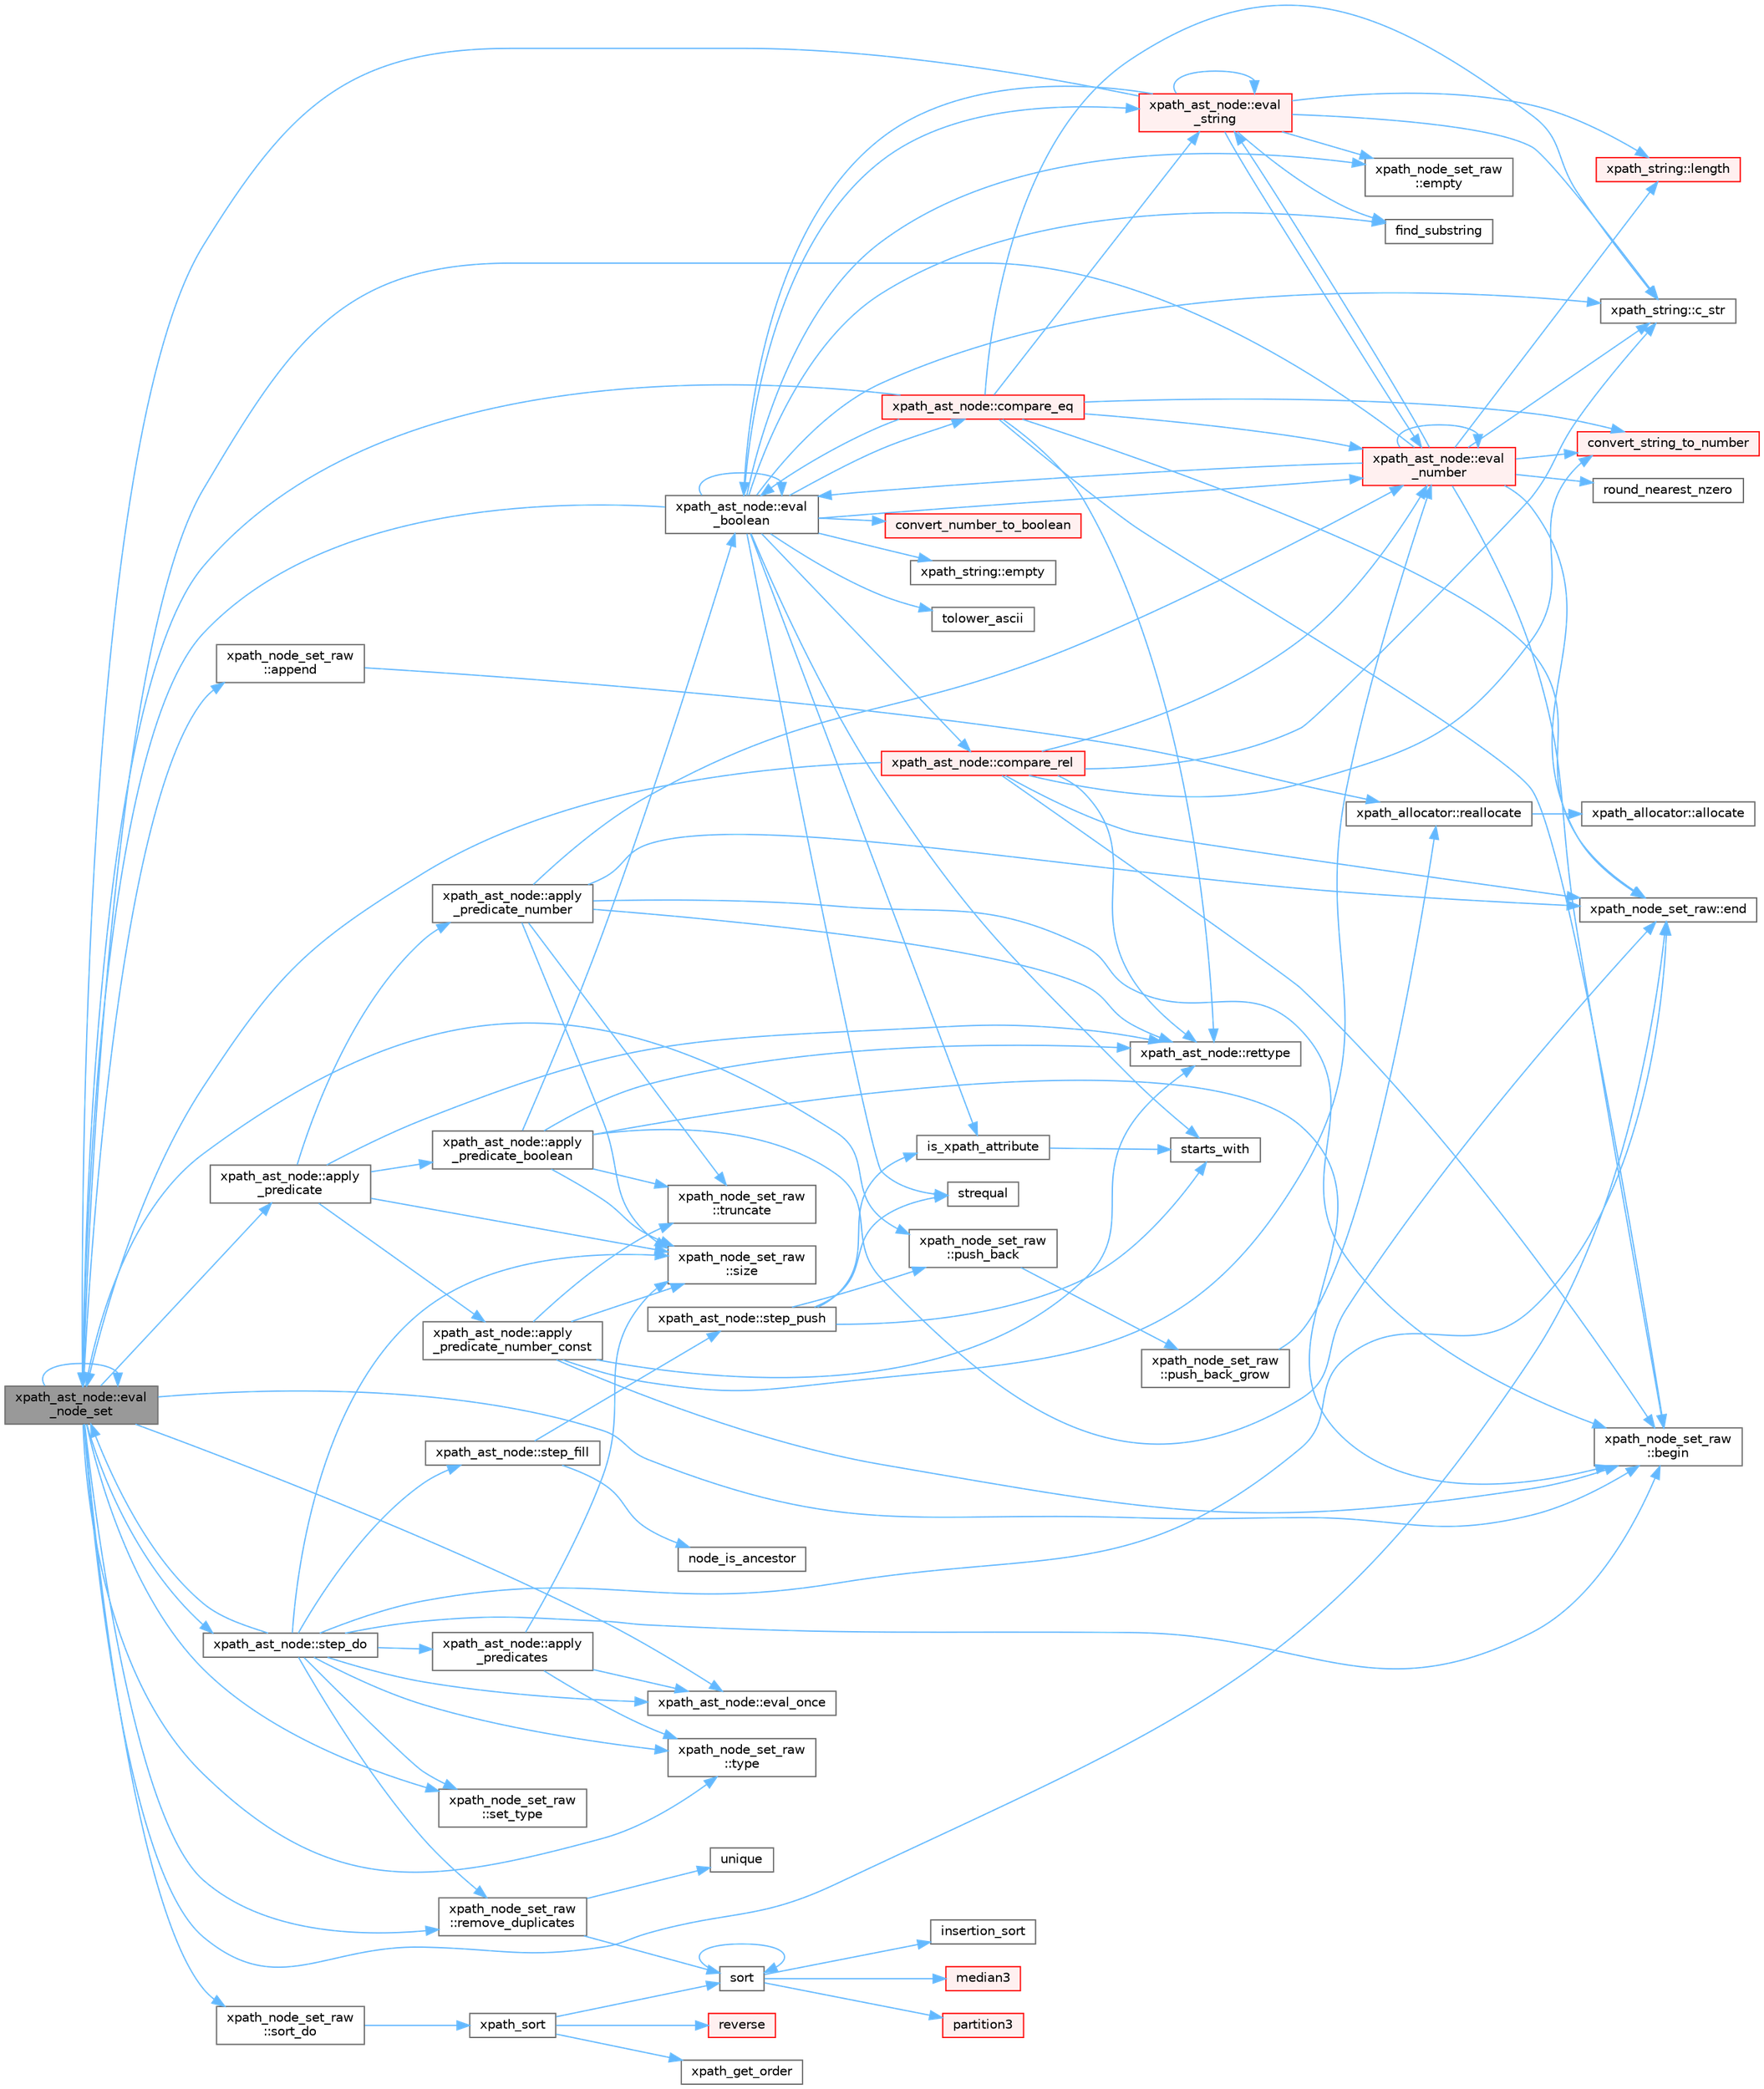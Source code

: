 digraph "xpath_ast_node::eval_node_set"
{
 // INTERACTIVE_SVG=YES
 // LATEX_PDF_SIZE
  bgcolor="transparent";
  edge [fontname=Helvetica,fontsize=10,labelfontname=Helvetica,labelfontsize=10];
  node [fontname=Helvetica,fontsize=10,shape=box,height=0.2,width=0.4];
  rankdir="LR";
  Node1 [id="Node000001",label="xpath_ast_node::eval\l_node_set",height=0.2,width=0.4,color="gray40", fillcolor="grey60", style="filled", fontcolor="black",tooltip=" "];
  Node1 -> Node2 [id="edge1_Node000001_Node000002",color="steelblue1",style="solid",tooltip=" "];
  Node2 [id="Node000002",label="xpath_node_set_raw\l::append",height=0.2,width=0.4,color="grey40", fillcolor="white", style="filled",URL="$d1/daf/classxpath__node__set__raw.html#a0c02728de3d895a2d12df9666d60e414",tooltip=" "];
  Node2 -> Node3 [id="edge2_Node000002_Node000003",color="steelblue1",style="solid",tooltip=" "];
  Node3 [id="Node000003",label="xpath_allocator::reallocate",height=0.2,width=0.4,color="grey40", fillcolor="white", style="filled",URL="$d3/d89/structxpath__allocator.html#a5d3ba1b01ba87b2002b348674e9d50b6",tooltip=" "];
  Node3 -> Node4 [id="edge3_Node000003_Node000004",color="steelblue1",style="solid",tooltip=" "];
  Node4 [id="Node000004",label="xpath_allocator::allocate",height=0.2,width=0.4,color="grey40", fillcolor="white", style="filled",URL="$d3/d89/structxpath__allocator.html#a6c13fefbd7038d78b336987f396c8415",tooltip=" "];
  Node1 -> Node5 [id="edge4_Node000001_Node000005",color="steelblue1",style="solid",tooltip=" "];
  Node5 [id="Node000005",label="xpath_ast_node::apply\l_predicate",height=0.2,width=0.4,color="grey40", fillcolor="white", style="filled",URL="$d3/dc5/classxpath__ast__node.html#a7e35f265c9e0712a16e1d8a9db4c7672",tooltip=" "];
  Node5 -> Node6 [id="edge5_Node000005_Node000006",color="steelblue1",style="solid",tooltip=" "];
  Node6 [id="Node000006",label="xpath_ast_node::apply\l_predicate_boolean",height=0.2,width=0.4,color="grey40", fillcolor="white", style="filled",URL="$d3/dc5/classxpath__ast__node.html#ab4e5bbd3f2e83c86a43349374b4bfc22",tooltip=" "];
  Node6 -> Node7 [id="edge6_Node000006_Node000007",color="steelblue1",style="solid",tooltip=" "];
  Node7 [id="Node000007",label="xpath_node_set_raw\l::begin",height=0.2,width=0.4,color="grey40", fillcolor="white", style="filled",URL="$d1/daf/classxpath__node__set__raw.html#aa7b27af5bb0611715e24d52788a6360d",tooltip=" "];
  Node6 -> Node8 [id="edge7_Node000006_Node000008",color="steelblue1",style="solid",tooltip=" "];
  Node8 [id="Node000008",label="xpath_node_set_raw::end",height=0.2,width=0.4,color="grey40", fillcolor="white", style="filled",URL="$d1/daf/classxpath__node__set__raw.html#a57ee6a2ace876f3d0ad51748be66e684",tooltip=" "];
  Node6 -> Node9 [id="edge8_Node000006_Node000009",color="steelblue1",style="solid",tooltip=" "];
  Node9 [id="Node000009",label="xpath_ast_node::eval\l_boolean",height=0.2,width=0.4,color="grey40", fillcolor="white", style="filled",URL="$d3/dc5/classxpath__ast__node.html#ab7f965a92023bc2704b8e6fd9f3d7c14",tooltip=" "];
  Node9 -> Node10 [id="edge9_Node000009_Node000010",color="steelblue1",style="solid",tooltip=" "];
  Node10 [id="Node000010",label="xpath_string::c_str",height=0.2,width=0.4,color="grey40", fillcolor="white", style="filled",URL="$dd/d5c/classxpath__string.html#af69f5c575cfd3de179cac76a1b0b5c9e",tooltip=" "];
  Node9 -> Node11 [id="edge10_Node000009_Node000011",color="steelblue1",style="solid",tooltip=" "];
  Node11 [id="Node000011",label="xpath_ast_node::compare_eq",height=0.2,width=0.4,color="red", fillcolor="#FFF0F0", style="filled",URL="$d3/dc5/classxpath__ast__node.html#a98dd7f6e67fe2c56c63056eed835d6a4",tooltip=" "];
  Node11 -> Node7 [id="edge11_Node000011_Node000007",color="steelblue1",style="solid",tooltip=" "];
  Node11 -> Node10 [id="edge12_Node000011_Node000010",color="steelblue1",style="solid",tooltip=" "];
  Node11 -> Node12 [id="edge13_Node000011_Node000012",color="steelblue1",style="solid",tooltip=" "];
  Node12 [id="Node000012",label="convert_string_to_number",height=0.2,width=0.4,color="red", fillcolor="#FFF0F0", style="filled",URL="$db/d20/pugixml_8cpp.html#ac5908a6e73e3b0c5b4ab667a42f413f9",tooltip=" "];
  Node11 -> Node8 [id="edge14_Node000011_Node000008",color="steelblue1",style="solid",tooltip=" "];
  Node11 -> Node9 [id="edge15_Node000011_Node000009",color="steelblue1",style="solid",tooltip=" "];
  Node11 -> Node1 [id="edge16_Node000011_Node000001",color="steelblue1",style="solid",tooltip=" "];
  Node11 -> Node15 [id="edge17_Node000011_Node000015",color="steelblue1",style="solid",tooltip=" "];
  Node15 [id="Node000015",label="xpath_ast_node::eval\l_number",height=0.2,width=0.4,color="red", fillcolor="#FFF0F0", style="filled",URL="$d3/dc5/classxpath__ast__node.html#a92dd7048e28d486bc7f382d1fc6f1de6",tooltip=" "];
  Node15 -> Node7 [id="edge18_Node000015_Node000007",color="steelblue1",style="solid",tooltip=" "];
  Node15 -> Node10 [id="edge19_Node000015_Node000010",color="steelblue1",style="solid",tooltip=" "];
  Node15 -> Node12 [id="edge20_Node000015_Node000012",color="steelblue1",style="solid",tooltip=" "];
  Node15 -> Node8 [id="edge21_Node000015_Node000008",color="steelblue1",style="solid",tooltip=" "];
  Node15 -> Node9 [id="edge22_Node000015_Node000009",color="steelblue1",style="solid",tooltip=" "];
  Node15 -> Node1 [id="edge23_Node000015_Node000001",color="steelblue1",style="solid",tooltip=" "];
  Node15 -> Node15 [id="edge24_Node000015_Node000015",color="steelblue1",style="solid",tooltip=" "];
  Node15 -> Node16 [id="edge25_Node000015_Node000016",color="steelblue1",style="solid",tooltip=" "];
  Node16 [id="Node000016",label="xpath_ast_node::eval\l_string",height=0.2,width=0.4,color="red", fillcolor="#FFF0F0", style="filled",URL="$d3/dc5/classxpath__ast__node.html#a6b675237a590548b68d0e0b97518b6df",tooltip=" "];
  Node16 -> Node10 [id="edge26_Node000016_Node000010",color="steelblue1",style="solid",tooltip=" "];
  Node16 -> Node28 [id="edge27_Node000016_Node000028",color="steelblue1",style="solid",tooltip=" "];
  Node28 [id="Node000028",label="xpath_node_set_raw\l::empty",height=0.2,width=0.4,color="grey40", fillcolor="white", style="filled",URL="$d1/daf/classxpath__node__set__raw.html#a95e517f4bb3d9d79f2f0a4c6c0ce42e5",tooltip=" "];
  Node16 -> Node9 [id="edge28_Node000016_Node000009",color="steelblue1",style="solid",tooltip=" "];
  Node16 -> Node1 [id="edge29_Node000016_Node000001",color="steelblue1",style="solid",tooltip=" "];
  Node16 -> Node15 [id="edge30_Node000016_Node000015",color="steelblue1",style="solid",tooltip=" "];
  Node16 -> Node16 [id="edge31_Node000016_Node000016",color="steelblue1",style="solid",tooltip=" "];
  Node16 -> Node30 [id="edge32_Node000016_Node000030",color="steelblue1",style="solid",tooltip=" "];
  Node30 [id="Node000030",label="find_substring",height=0.2,width=0.4,color="grey40", fillcolor="white", style="filled",URL="$db/d20/pugixml_8cpp.html#abbaaa369216b4de5fac2d475d6a78c62",tooltip=" "];
  Node16 -> Node26 [id="edge33_Node000016_Node000026",color="steelblue1",style="solid",tooltip=" "];
  Node26 [id="Node000026",label="xpath_string::length",height=0.2,width=0.4,color="red", fillcolor="#FFF0F0", style="filled",URL="$dd/d5c/classxpath__string.html#a8469bd7512df66adabd3f5144c4b2ef7",tooltip=" "];
  Node15 -> Node26 [id="edge34_Node000015_Node000026",color="steelblue1",style="solid",tooltip=" "];
  Node15 -> Node47 [id="edge35_Node000015_Node000047",color="steelblue1",style="solid",tooltip=" "];
  Node47 [id="Node000047",label="round_nearest_nzero",height=0.2,width=0.4,color="grey40", fillcolor="white", style="filled",URL="$db/d20/pugixml_8cpp.html#a08148576c17009ae574e2fc8cd3d17a9",tooltip=" "];
  Node11 -> Node16 [id="edge36_Node000011_Node000016",color="steelblue1",style="solid",tooltip=" "];
  Node11 -> Node48 [id="edge37_Node000011_Node000048",color="steelblue1",style="solid",tooltip=" "];
  Node48 [id="Node000048",label="xpath_ast_node::rettype",height=0.2,width=0.4,color="grey40", fillcolor="white", style="filled",URL="$d3/dc5/classxpath__ast__node.html#a2c12e34a46db2a3d0052f9f38bcf1bb6",tooltip=" "];
  Node9 -> Node50 [id="edge38_Node000009_Node000050",color="steelblue1",style="solid",tooltip=" "];
  Node50 [id="Node000050",label="xpath_ast_node::compare_rel",height=0.2,width=0.4,color="red", fillcolor="#FFF0F0", style="filled",URL="$d3/dc5/classxpath__ast__node.html#abb6e4c529276eaf882233dbb6e04e111",tooltip=" "];
  Node50 -> Node7 [id="edge39_Node000050_Node000007",color="steelblue1",style="solid",tooltip=" "];
  Node50 -> Node10 [id="edge40_Node000050_Node000010",color="steelblue1",style="solid",tooltip=" "];
  Node50 -> Node12 [id="edge41_Node000050_Node000012",color="steelblue1",style="solid",tooltip=" "];
  Node50 -> Node8 [id="edge42_Node000050_Node000008",color="steelblue1",style="solid",tooltip=" "];
  Node50 -> Node1 [id="edge43_Node000050_Node000001",color="steelblue1",style="solid",tooltip=" "];
  Node50 -> Node15 [id="edge44_Node000050_Node000015",color="steelblue1",style="solid",tooltip=" "];
  Node50 -> Node48 [id="edge45_Node000050_Node000048",color="steelblue1",style="solid",tooltip=" "];
  Node9 -> Node51 [id="edge46_Node000009_Node000051",color="steelblue1",style="solid",tooltip=" "];
  Node51 [id="Node000051",label="convert_number_to_boolean",height=0.2,width=0.4,color="red", fillcolor="#FFF0F0", style="filled",URL="$db/d20/pugixml_8cpp.html#a15ed2feda8a764a64c49b203e093d996",tooltip=" "];
  Node9 -> Node28 [id="edge47_Node000009_Node000028",color="steelblue1",style="solid",tooltip=" "];
  Node9 -> Node52 [id="edge48_Node000009_Node000052",color="steelblue1",style="solid",tooltip=" "];
  Node52 [id="Node000052",label="xpath_string::empty",height=0.2,width=0.4,color="grey40", fillcolor="white", style="filled",URL="$dd/d5c/classxpath__string.html#a46087349c9a2d297ea127018949bc012",tooltip=" "];
  Node9 -> Node9 [id="edge49_Node000009_Node000009",color="steelblue1",style="solid",tooltip=" "];
  Node9 -> Node1 [id="edge50_Node000009_Node000001",color="steelblue1",style="solid",tooltip=" "];
  Node9 -> Node15 [id="edge51_Node000009_Node000015",color="steelblue1",style="solid",tooltip=" "];
  Node9 -> Node16 [id="edge52_Node000009_Node000016",color="steelblue1",style="solid",tooltip=" "];
  Node9 -> Node30 [id="edge53_Node000009_Node000030",color="steelblue1",style="solid",tooltip=" "];
  Node9 -> Node53 [id="edge54_Node000009_Node000053",color="steelblue1",style="solid",tooltip=" "];
  Node53 [id="Node000053",label="is_xpath_attribute",height=0.2,width=0.4,color="grey40", fillcolor="white", style="filled",URL="$db/d20/pugixml_8cpp.html#a63041941bf2b704523fead76b505d418",tooltip=" "];
  Node53 -> Node54 [id="edge55_Node000053_Node000054",color="steelblue1",style="solid",tooltip=" "];
  Node54 [id="Node000054",label="starts_with",height=0.2,width=0.4,color="grey40", fillcolor="white", style="filled",URL="$db/d20/pugixml_8cpp.html#a4ab3a20f90bd9a6d4d050b7438fe83e3",tooltip=" "];
  Node9 -> Node54 [id="edge56_Node000009_Node000054",color="steelblue1",style="solid",tooltip=" "];
  Node9 -> Node55 [id="edge57_Node000009_Node000055",color="steelblue1",style="solid",tooltip=" "];
  Node55 [id="Node000055",label="strequal",height=0.2,width=0.4,color="grey40", fillcolor="white", style="filled",URL="$db/d20/pugixml_8cpp.html#af682718c79fea7fc666a593dc70764c1",tooltip=" "];
  Node9 -> Node56 [id="edge58_Node000009_Node000056",color="steelblue1",style="solid",tooltip=" "];
  Node56 [id="Node000056",label="tolower_ascii",height=0.2,width=0.4,color="grey40", fillcolor="white", style="filled",URL="$db/d20/pugixml_8cpp.html#afeba7a7ade93e89bc9c83aa616ea7ad6",tooltip=" "];
  Node6 -> Node48 [id="edge59_Node000006_Node000048",color="steelblue1",style="solid",tooltip=" "];
  Node6 -> Node57 [id="edge60_Node000006_Node000057",color="steelblue1",style="solid",tooltip=" "];
  Node57 [id="Node000057",label="xpath_node_set_raw\l::size",height=0.2,width=0.4,color="grey40", fillcolor="white", style="filled",URL="$d1/daf/classxpath__node__set__raw.html#a1e790772073ddeafd7fe93464acb1156",tooltip=" "];
  Node6 -> Node58 [id="edge61_Node000006_Node000058",color="steelblue1",style="solid",tooltip=" "];
  Node58 [id="Node000058",label="xpath_node_set_raw\l::truncate",height=0.2,width=0.4,color="grey40", fillcolor="white", style="filled",URL="$d1/daf/classxpath__node__set__raw.html#aba48d228f554065702f3e6d5059f701d",tooltip=" "];
  Node5 -> Node59 [id="edge62_Node000005_Node000059",color="steelblue1",style="solid",tooltip=" "];
  Node59 [id="Node000059",label="xpath_ast_node::apply\l_predicate_number",height=0.2,width=0.4,color="grey40", fillcolor="white", style="filled",URL="$d3/dc5/classxpath__ast__node.html#abf2d4b745493f63aebc1c89d9fde8eed",tooltip=" "];
  Node59 -> Node7 [id="edge63_Node000059_Node000007",color="steelblue1",style="solid",tooltip=" "];
  Node59 -> Node8 [id="edge64_Node000059_Node000008",color="steelblue1",style="solid",tooltip=" "];
  Node59 -> Node15 [id="edge65_Node000059_Node000015",color="steelblue1",style="solid",tooltip=" "];
  Node59 -> Node48 [id="edge66_Node000059_Node000048",color="steelblue1",style="solid",tooltip=" "];
  Node59 -> Node57 [id="edge67_Node000059_Node000057",color="steelblue1",style="solid",tooltip=" "];
  Node59 -> Node58 [id="edge68_Node000059_Node000058",color="steelblue1",style="solid",tooltip=" "];
  Node5 -> Node60 [id="edge69_Node000005_Node000060",color="steelblue1",style="solid",tooltip=" "];
  Node60 [id="Node000060",label="xpath_ast_node::apply\l_predicate_number_const",height=0.2,width=0.4,color="grey40", fillcolor="white", style="filled",URL="$d3/dc5/classxpath__ast__node.html#a8cedd7e15623b9fa431788b8843f1463",tooltip=" "];
  Node60 -> Node7 [id="edge70_Node000060_Node000007",color="steelblue1",style="solid",tooltip=" "];
  Node60 -> Node15 [id="edge71_Node000060_Node000015",color="steelblue1",style="solid",tooltip=" "];
  Node60 -> Node48 [id="edge72_Node000060_Node000048",color="steelblue1",style="solid",tooltip=" "];
  Node60 -> Node57 [id="edge73_Node000060_Node000057",color="steelblue1",style="solid",tooltip=" "];
  Node60 -> Node58 [id="edge74_Node000060_Node000058",color="steelblue1",style="solid",tooltip=" "];
  Node5 -> Node48 [id="edge75_Node000005_Node000048",color="steelblue1",style="solid",tooltip=" "];
  Node5 -> Node57 [id="edge76_Node000005_Node000057",color="steelblue1",style="solid",tooltip=" "];
  Node1 -> Node7 [id="edge77_Node000001_Node000007",color="steelblue1",style="solid",tooltip=" "];
  Node1 -> Node8 [id="edge78_Node000001_Node000008",color="steelblue1",style="solid",tooltip=" "];
  Node1 -> Node1 [id="edge79_Node000001_Node000001",color="steelblue1",style="solid",tooltip=" "];
  Node1 -> Node61 [id="edge80_Node000001_Node000061",color="steelblue1",style="solid",tooltip=" "];
  Node61 [id="Node000061",label="xpath_ast_node::eval_once",height=0.2,width=0.4,color="grey40", fillcolor="white", style="filled",URL="$d3/dc5/classxpath__ast__node.html#a35ad012fc33cf3dc51468a67c04aac54",tooltip=" "];
  Node1 -> Node62 [id="edge81_Node000001_Node000062",color="steelblue1",style="solid",tooltip=" "];
  Node62 [id="Node000062",label="xpath_node_set_raw\l::push_back",height=0.2,width=0.4,color="grey40", fillcolor="white", style="filled",URL="$d1/daf/classxpath__node__set__raw.html#a676ec123e5be874869c78ff5c43ae9c2",tooltip=" "];
  Node62 -> Node63 [id="edge82_Node000062_Node000063",color="steelblue1",style="solid",tooltip=" "];
  Node63 [id="Node000063",label="xpath_node_set_raw\l::push_back_grow",height=0.2,width=0.4,color="grey40", fillcolor="white", style="filled",URL="$d1/daf/classxpath__node__set__raw.html#acc913a940e63a136f862e243b4b7495e",tooltip=" "];
  Node63 -> Node3 [id="edge83_Node000063_Node000003",color="steelblue1",style="solid",tooltip=" "];
  Node1 -> Node64 [id="edge84_Node000001_Node000064",color="steelblue1",style="solid",tooltip=" "];
  Node64 [id="Node000064",label="xpath_node_set_raw\l::remove_duplicates",height=0.2,width=0.4,color="grey40", fillcolor="white", style="filled",URL="$d1/daf/classxpath__node__set__raw.html#af82da6fa8d42f9dff9c55e7b93d96e26",tooltip=" "];
  Node64 -> Node65 [id="edge85_Node000064_Node000065",color="steelblue1",style="solid",tooltip=" "];
  Node65 [id="Node000065",label="sort",height=0.2,width=0.4,color="grey40", fillcolor="white", style="filled",URL="$db/d20/pugixml_8cpp.html#a422d054a9e9fa1f5546a8365cd1d757b",tooltip=" "];
  Node65 -> Node66 [id="edge86_Node000065_Node000066",color="steelblue1",style="solid",tooltip=" "];
  Node66 [id="Node000066",label="insertion_sort",height=0.2,width=0.4,color="grey40", fillcolor="white", style="filled",URL="$db/d20/pugixml_8cpp.html#a05865f7b9926553c6a558800fdb25c50",tooltip=" "];
  Node65 -> Node67 [id="edge87_Node000065_Node000067",color="steelblue1",style="solid",tooltip=" "];
  Node67 [id="Node000067",label="median3",height=0.2,width=0.4,color="red", fillcolor="#FFF0F0", style="filled",URL="$db/d20/pugixml_8cpp.html#a1212d7df5db87e06b12d2a2705e4b73d",tooltip=" "];
  Node65 -> Node68 [id="edge88_Node000065_Node000068",color="steelblue1",style="solid",tooltip=" "];
  Node68 [id="Node000068",label="partition3",height=0.2,width=0.4,color="red", fillcolor="#FFF0F0", style="filled",URL="$db/d20/pugixml_8cpp.html#aeb68906c8604e448eb4a5ccea121768f",tooltip=" "];
  Node65 -> Node65 [id="edge89_Node000065_Node000065",color="steelblue1",style="solid",tooltip=" "];
  Node64 -> Node69 [id="edge90_Node000064_Node000069",color="steelblue1",style="solid",tooltip=" "];
  Node69 [id="Node000069",label="unique",height=0.2,width=0.4,color="grey40", fillcolor="white", style="filled",URL="$db/d20/pugixml_8cpp.html#a50d3fa6d38fd850cdc7842683e656a11",tooltip=" "];
  Node1 -> Node70 [id="edge91_Node000001_Node000070",color="steelblue1",style="solid",tooltip=" "];
  Node70 [id="Node000070",label="xpath_node_set_raw\l::set_type",height=0.2,width=0.4,color="grey40", fillcolor="white", style="filled",URL="$d1/daf/classxpath__node__set__raw.html#ae73780271d772967f78ddd7b9376cdab",tooltip=" "];
  Node1 -> Node71 [id="edge92_Node000001_Node000071",color="steelblue1",style="solid",tooltip=" "];
  Node71 [id="Node000071",label="xpath_node_set_raw\l::sort_do",height=0.2,width=0.4,color="grey40", fillcolor="white", style="filled",URL="$d1/daf/classxpath__node__set__raw.html#a5e46ee306afc24ea83f6c1181bba3600",tooltip=" "];
  Node71 -> Node72 [id="edge93_Node000071_Node000072",color="steelblue1",style="solid",tooltip=" "];
  Node72 [id="Node000072",label="xpath_sort",height=0.2,width=0.4,color="grey40", fillcolor="white", style="filled",URL="$db/d20/pugixml_8cpp.html#aa3dc89525bc4b2cc03197178e222d401",tooltip=" "];
  Node72 -> Node73 [id="edge94_Node000072_Node000073",color="steelblue1",style="solid",tooltip=" "];
  Node73 [id="Node000073",label="reverse",height=0.2,width=0.4,color="red", fillcolor="#FFF0F0", style="filled",URL="$db/d20/pugixml_8cpp.html#a7a6eedef949e55be650bd6d2df60d68d",tooltip=" "];
  Node72 -> Node65 [id="edge95_Node000072_Node000065",color="steelblue1",style="solid",tooltip=" "];
  Node72 -> Node74 [id="edge96_Node000072_Node000074",color="steelblue1",style="solid",tooltip=" "];
  Node74 [id="Node000074",label="xpath_get_order",height=0.2,width=0.4,color="grey40", fillcolor="white", style="filled",URL="$db/d20/pugixml_8cpp.html#a4dc17470128c683ab38d7c7d1d5cdf29",tooltip=" "];
  Node1 -> Node75 [id="edge97_Node000001_Node000075",color="steelblue1",style="solid",tooltip=" "];
  Node75 [id="Node000075",label="xpath_ast_node::step_do",height=0.2,width=0.4,color="grey40", fillcolor="white", style="filled",URL="$d3/dc5/classxpath__ast__node.html#a3258c05ab9aaa78e154d2ff63fe56906",tooltip=" "];
  Node75 -> Node76 [id="edge98_Node000075_Node000076",color="steelblue1",style="solid",tooltip=" "];
  Node76 [id="Node000076",label="xpath_ast_node::apply\l_predicates",height=0.2,width=0.4,color="grey40", fillcolor="white", style="filled",URL="$d3/dc5/classxpath__ast__node.html#af025a480dab7dd0bab21157fb9dd3e73",tooltip=" "];
  Node76 -> Node61 [id="edge99_Node000076_Node000061",color="steelblue1",style="solid",tooltip=" "];
  Node76 -> Node57 [id="edge100_Node000076_Node000057",color="steelblue1",style="solid",tooltip=" "];
  Node76 -> Node77 [id="edge101_Node000076_Node000077",color="steelblue1",style="solid",tooltip=" "];
  Node77 [id="Node000077",label="xpath_node_set_raw\l::type",height=0.2,width=0.4,color="grey40", fillcolor="white", style="filled",URL="$d1/daf/classxpath__node__set__raw.html#a40f85691234070adc233cc2eac980fbf",tooltip=" "];
  Node75 -> Node7 [id="edge102_Node000075_Node000007",color="steelblue1",style="solid",tooltip=" "];
  Node75 -> Node8 [id="edge103_Node000075_Node000008",color="steelblue1",style="solid",tooltip=" "];
  Node75 -> Node1 [id="edge104_Node000075_Node000001",color="steelblue1",style="solid",tooltip=" "];
  Node75 -> Node61 [id="edge105_Node000075_Node000061",color="steelblue1",style="solid",tooltip=" "];
  Node75 -> Node64 [id="edge106_Node000075_Node000064",color="steelblue1",style="solid",tooltip=" "];
  Node75 -> Node70 [id="edge107_Node000075_Node000070",color="steelblue1",style="solid",tooltip=" "];
  Node75 -> Node57 [id="edge108_Node000075_Node000057",color="steelblue1",style="solid",tooltip=" "];
  Node75 -> Node78 [id="edge109_Node000075_Node000078",color="steelblue1",style="solid",tooltip=" "];
  Node78 [id="Node000078",label="xpath_ast_node::step_fill",height=0.2,width=0.4,color="grey40", fillcolor="white", style="filled",URL="$d3/dc5/classxpath__ast__node.html#acbc4f5ec0e4d48444564d5101890416e",tooltip=" "];
  Node78 -> Node79 [id="edge110_Node000078_Node000079",color="steelblue1",style="solid",tooltip=" "];
  Node79 [id="Node000079",label="node_is_ancestor",height=0.2,width=0.4,color="grey40", fillcolor="white", style="filled",URL="$db/d20/pugixml_8cpp.html#a417dbf6eefe01fd6dfba270d23986d1a",tooltip=" "];
  Node78 -> Node80 [id="edge111_Node000078_Node000080",color="steelblue1",style="solid",tooltip=" "];
  Node80 [id="Node000080",label="xpath_ast_node::step_push",height=0.2,width=0.4,color="grey40", fillcolor="white", style="filled",URL="$d3/dc5/classxpath__ast__node.html#a4f7aaa038105a1d98a7505606ca2b5a2",tooltip=" "];
  Node80 -> Node53 [id="edge112_Node000080_Node000053",color="steelblue1",style="solid",tooltip=" "];
  Node80 -> Node62 [id="edge113_Node000080_Node000062",color="steelblue1",style="solid",tooltip=" "];
  Node80 -> Node54 [id="edge114_Node000080_Node000054",color="steelblue1",style="solid",tooltip=" "];
  Node80 -> Node55 [id="edge115_Node000080_Node000055",color="steelblue1",style="solid",tooltip=" "];
  Node75 -> Node77 [id="edge116_Node000075_Node000077",color="steelblue1",style="solid",tooltip=" "];
  Node1 -> Node77 [id="edge117_Node000001_Node000077",color="steelblue1",style="solid",tooltip=" "];
}

